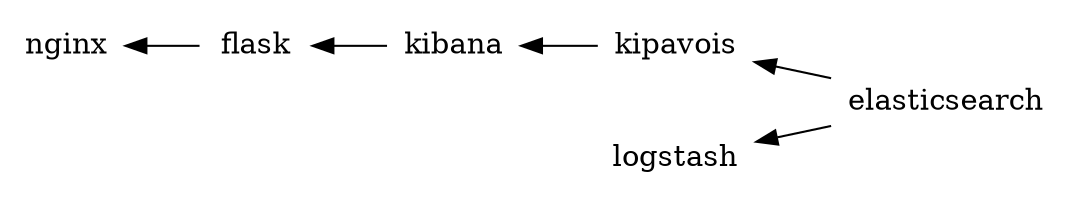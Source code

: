 digraph G {
  graph[rankdir=RL]
  node[shape=none]
  elasticsearch -> kipavois;
  elasticsearch -> logstash;
  kipavois -> kibana
  kibana -> flask
  flask -> nginx
}
